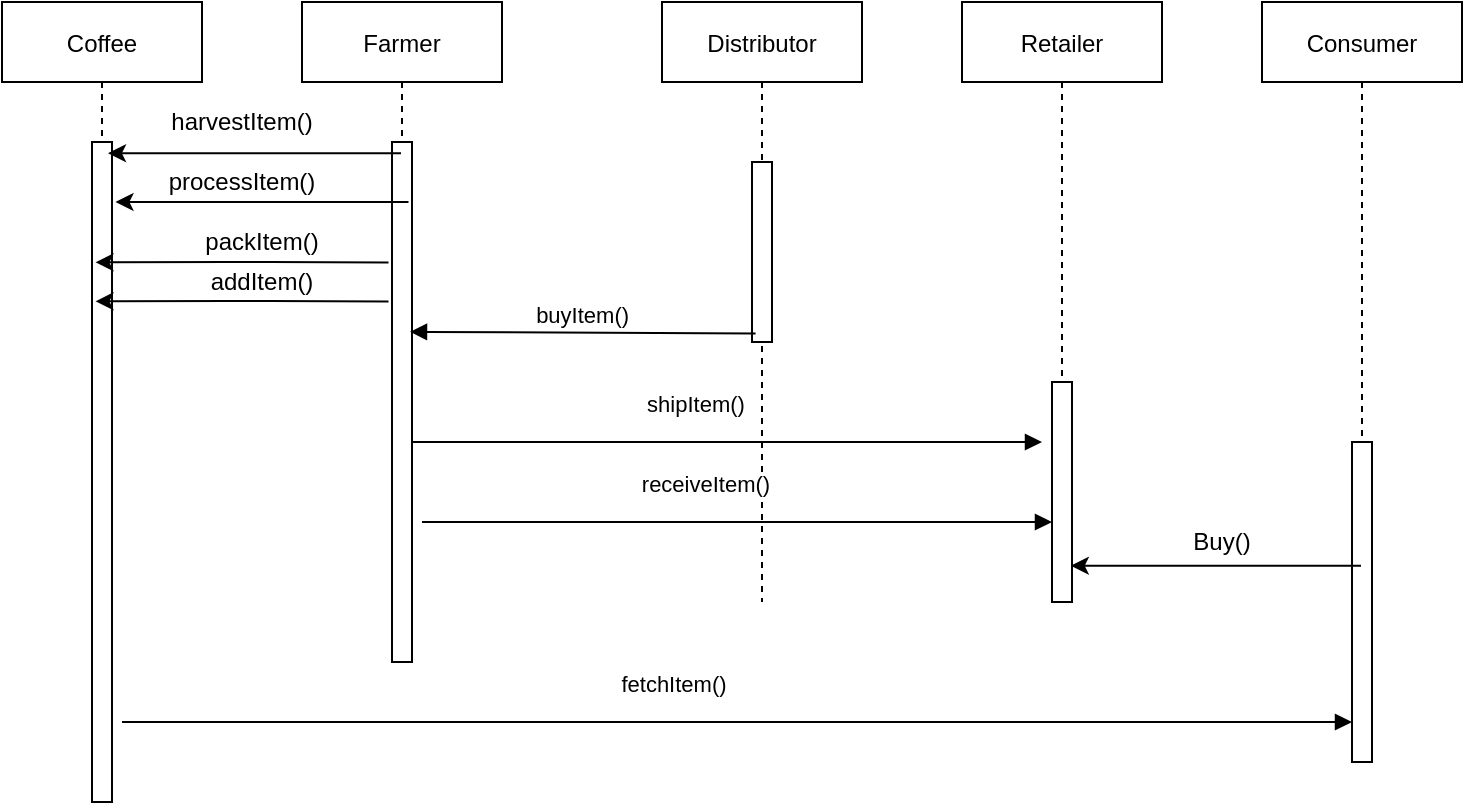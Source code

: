 <mxfile version="13.9.9" type="device"><diagram id="kgpKYQtTHZ0yAKxKKP6v" name="Page-1"><mxGraphModel dx="1874" dy="592" grid="1" gridSize="10" guides="1" tooltips="1" connect="1" arrows="1" fold="1" page="1" pageScale="1" pageWidth="850" pageHeight="1100" math="0" shadow="0"><root><mxCell id="0"/><mxCell id="1" parent="0"/><mxCell id="3nuBFxr9cyL0pnOWT2aG-1" value="Farmer" style="shape=umlLifeline;perimeter=lifelinePerimeter;container=1;collapsible=0;recursiveResize=0;rounded=0;shadow=0;strokeWidth=1;" parent="1" vertex="1"><mxGeometry x="120" y="80" width="100" height="330" as="geometry"/></mxCell><mxCell id="3nuBFxr9cyL0pnOWT2aG-2" value="" style="points=[];perimeter=orthogonalPerimeter;rounded=0;shadow=0;strokeWidth=1;" parent="3nuBFxr9cyL0pnOWT2aG-1" vertex="1"><mxGeometry x="45" y="70" width="10" height="260" as="geometry"/></mxCell><mxCell id="3nuBFxr9cyL0pnOWT2aG-5" value="Distributor" style="shape=umlLifeline;perimeter=lifelinePerimeter;container=1;collapsible=0;recursiveResize=0;rounded=0;shadow=0;strokeWidth=1;" parent="1" vertex="1"><mxGeometry x="300" y="80" width="100" height="300" as="geometry"/></mxCell><mxCell id="3nuBFxr9cyL0pnOWT2aG-6" value="" style="points=[];perimeter=orthogonalPerimeter;rounded=0;shadow=0;strokeWidth=1;" parent="3nuBFxr9cyL0pnOWT2aG-5" vertex="1"><mxGeometry x="45" y="80" width="10" height="90" as="geometry"/></mxCell><mxCell id="jdzm5H6t72bZx6UvrFbs-10" value="receiveItem()" style="verticalAlign=bottom;endArrow=block;shadow=0;strokeWidth=1;" parent="3nuBFxr9cyL0pnOWT2aG-5" edge="1"><mxGeometry x="-0.106" y="10" relative="1" as="geometry"><mxPoint x="-120" y="260" as="sourcePoint"/><mxPoint x="195" y="260" as="targetPoint"/><Array as="points"><mxPoint x="195" y="260"/></Array><mxPoint x="1" as="offset"/></mxGeometry></mxCell><mxCell id="HGfCvtRZ9dD0SdqEsFkR-3" value="Consumer" style="shape=umlLifeline;perimeter=lifelinePerimeter;container=1;collapsible=0;recursiveResize=0;rounded=0;shadow=0;strokeWidth=1;" parent="1" vertex="1"><mxGeometry x="600" y="80" width="100" height="380" as="geometry"/></mxCell><mxCell id="HGfCvtRZ9dD0SdqEsFkR-4" value="" style="points=[];perimeter=orthogonalPerimeter;rounded=0;shadow=0;strokeWidth=1;" parent="HGfCvtRZ9dD0SdqEsFkR-3" vertex="1"><mxGeometry x="45" y="220" width="10" height="160" as="geometry"/></mxCell><mxCell id="HGfCvtRZ9dD0SdqEsFkR-6" value="shipItem()" style="verticalAlign=bottom;endArrow=block;shadow=0;strokeWidth=1;" parent="1" source="3nuBFxr9cyL0pnOWT2aG-2" edge="1"><mxGeometry x="-0.106" y="10" relative="1" as="geometry"><mxPoint x="280" y="290" as="sourcePoint"/><mxPoint x="490" y="300" as="targetPoint"/><Array as="points"><mxPoint x="490" y="300"/></Array><mxPoint x="1" as="offset"/></mxGeometry></mxCell><mxCell id="-admzFdAogUCW0dW13SV-1" value="Coffee" style="shape=umlLifeline;perimeter=lifelinePerimeter;container=1;collapsible=0;recursiveResize=0;rounded=0;shadow=0;strokeWidth=1;" parent="1" vertex="1"><mxGeometry x="-30" y="80" width="100" height="400" as="geometry"/></mxCell><mxCell id="-admzFdAogUCW0dW13SV-2" value="" style="points=[];perimeter=orthogonalPerimeter;rounded=0;shadow=0;strokeWidth=1;" parent="-admzFdAogUCW0dW13SV-1" vertex="1"><mxGeometry x="45" y="70" width="10" height="330" as="geometry"/></mxCell><mxCell id="-admzFdAogUCW0dW13SV-4" value="" style="endArrow=classic;html=1;entryX=0.8;entryY=0.017;entryDx=0;entryDy=0;entryPerimeter=0;" parent="1" source="3nuBFxr9cyL0pnOWT2aG-1" target="-admzFdAogUCW0dW13SV-2" edge="1"><mxGeometry width="50" height="50" relative="1" as="geometry"><mxPoint x="60" y="200" as="sourcePoint"/><mxPoint x="110" y="150" as="targetPoint"/></mxGeometry></mxCell><mxCell id="-admzFdAogUCW0dW13SV-5" value="harvestItem()" style="text;html=1;strokeColor=none;fillColor=none;align=center;verticalAlign=middle;whiteSpace=wrap;rounded=0;" parent="1" vertex="1"><mxGeometry x="70" y="130" width="40" height="20" as="geometry"/></mxCell><mxCell id="-admzFdAogUCW0dW13SV-6" value="" style="endArrow=classic;html=1;entryX=0.94;entryY=0.835;entryDx=0;entryDy=0;entryPerimeter=0;" parent="1" source="HGfCvtRZ9dD0SdqEsFkR-3" target="jdzm5H6t72bZx6UvrFbs-2" edge="1"><mxGeometry width="50" height="50" relative="1" as="geometry"><mxPoint x="500" y="260" as="sourcePoint"/><mxPoint x="550" y="210" as="targetPoint"/></mxGeometry></mxCell><mxCell id="-admzFdAogUCW0dW13SV-7" value="Buy()" style="text;html=1;strokeColor=none;fillColor=none;align=center;verticalAlign=middle;whiteSpace=wrap;rounded=0;" parent="1" vertex="1"><mxGeometry x="560" y="340" width="40" height="20" as="geometry"/></mxCell><mxCell id="jdzm5H6t72bZx6UvrFbs-1" value="Retailer" style="shape=umlLifeline;perimeter=lifelinePerimeter;container=1;collapsible=0;recursiveResize=0;rounded=0;shadow=0;strokeWidth=1;" parent="1" vertex="1"><mxGeometry x="450" y="80" width="100" height="300" as="geometry"/></mxCell><mxCell id="jdzm5H6t72bZx6UvrFbs-2" value="" style="points=[];perimeter=orthogonalPerimeter;rounded=0;shadow=0;strokeWidth=1;" parent="jdzm5H6t72bZx6UvrFbs-1" vertex="1"><mxGeometry x="45" y="190" width="10" height="110" as="geometry"/></mxCell><mxCell id="jdzm5H6t72bZx6UvrFbs-3" value="" style="endArrow=classic;html=1;entryX=0.8;entryY=0.017;entryDx=0;entryDy=0;entryPerimeter=0;" parent="1" edge="1"><mxGeometry width="50" height="50" relative="1" as="geometry"><mxPoint x="163.25" y="210.19" as="sourcePoint"/><mxPoint x="16.75" y="210.19" as="targetPoint"/><Array as="points"><mxPoint x="93.75" y="210"/></Array></mxGeometry></mxCell><mxCell id="jdzm5H6t72bZx6UvrFbs-4" value="" style="endArrow=classic;html=1;entryX=0.8;entryY=0.017;entryDx=0;entryDy=0;entryPerimeter=0;" parent="1" edge="1"><mxGeometry width="50" height="50" relative="1" as="geometry"><mxPoint x="163.25" y="229.69" as="sourcePoint"/><mxPoint x="16.75" y="229.69" as="targetPoint"/><Array as="points"><mxPoint x="93.75" y="229.5"/></Array></mxGeometry></mxCell><mxCell id="jdzm5H6t72bZx6UvrFbs-5" value="packItem()" style="text;html=1;strokeColor=none;fillColor=none;align=center;verticalAlign=middle;whiteSpace=wrap;rounded=0;" parent="1" vertex="1"><mxGeometry x="80" y="190" width="40" height="20" as="geometry"/></mxCell><mxCell id="jdzm5H6t72bZx6UvrFbs-6" value="addItem()" style="text;html=1;strokeColor=none;fillColor=none;align=center;verticalAlign=middle;whiteSpace=wrap;rounded=0;" parent="1" vertex="1"><mxGeometry x="80" y="210" width="40" height="20" as="geometry"/></mxCell><mxCell id="3nuBFxr9cyL0pnOWT2aG-8" value="buyItem()" style="verticalAlign=bottom;endArrow=block;shadow=0;strokeWidth=1;exitX=0.18;exitY=0.953;exitDx=0;exitDy=0;exitPerimeter=0;entryX=0.9;entryY=0.365;entryDx=0;entryDy=0;entryPerimeter=0;" parent="1" source="3nuBFxr9cyL0pnOWT2aG-6" target="3nuBFxr9cyL0pnOWT2aG-2" edge="1"><mxGeometry relative="1" as="geometry"><mxPoint x="275" y="160" as="sourcePoint"/><Array as="points"/></mxGeometry></mxCell><mxCell id="jdzm5H6t72bZx6UvrFbs-11" value="fetchItem()" style="verticalAlign=bottom;endArrow=block;shadow=0;strokeWidth=1;" parent="1" edge="1"><mxGeometry x="-0.106" y="10" relative="1" as="geometry"><mxPoint x="30" y="440" as="sourcePoint"/><mxPoint x="645" y="440" as="targetPoint"/><Array as="points"><mxPoint x="645" y="440"/></Array><mxPoint x="1" as="offset"/></mxGeometry></mxCell><mxCell id="Uqz60uFeKbR0na_xTYfa-1" value="" style="endArrow=classic;html=1;entryX=0.8;entryY=0.017;entryDx=0;entryDy=0;entryPerimeter=0;" parent="1" edge="1"><mxGeometry width="50" height="50" relative="1" as="geometry"><mxPoint x="173.25" y="180" as="sourcePoint"/><mxPoint x="26.75" y="180" as="targetPoint"/></mxGeometry></mxCell><mxCell id="Uqz60uFeKbR0na_xTYfa-2" value="processItem()" style="text;html=1;strokeColor=none;fillColor=none;align=center;verticalAlign=middle;whiteSpace=wrap;rounded=0;" parent="1" vertex="1"><mxGeometry x="70" y="160" width="40" height="20" as="geometry"/></mxCell></root></mxGraphModel></diagram></mxfile>